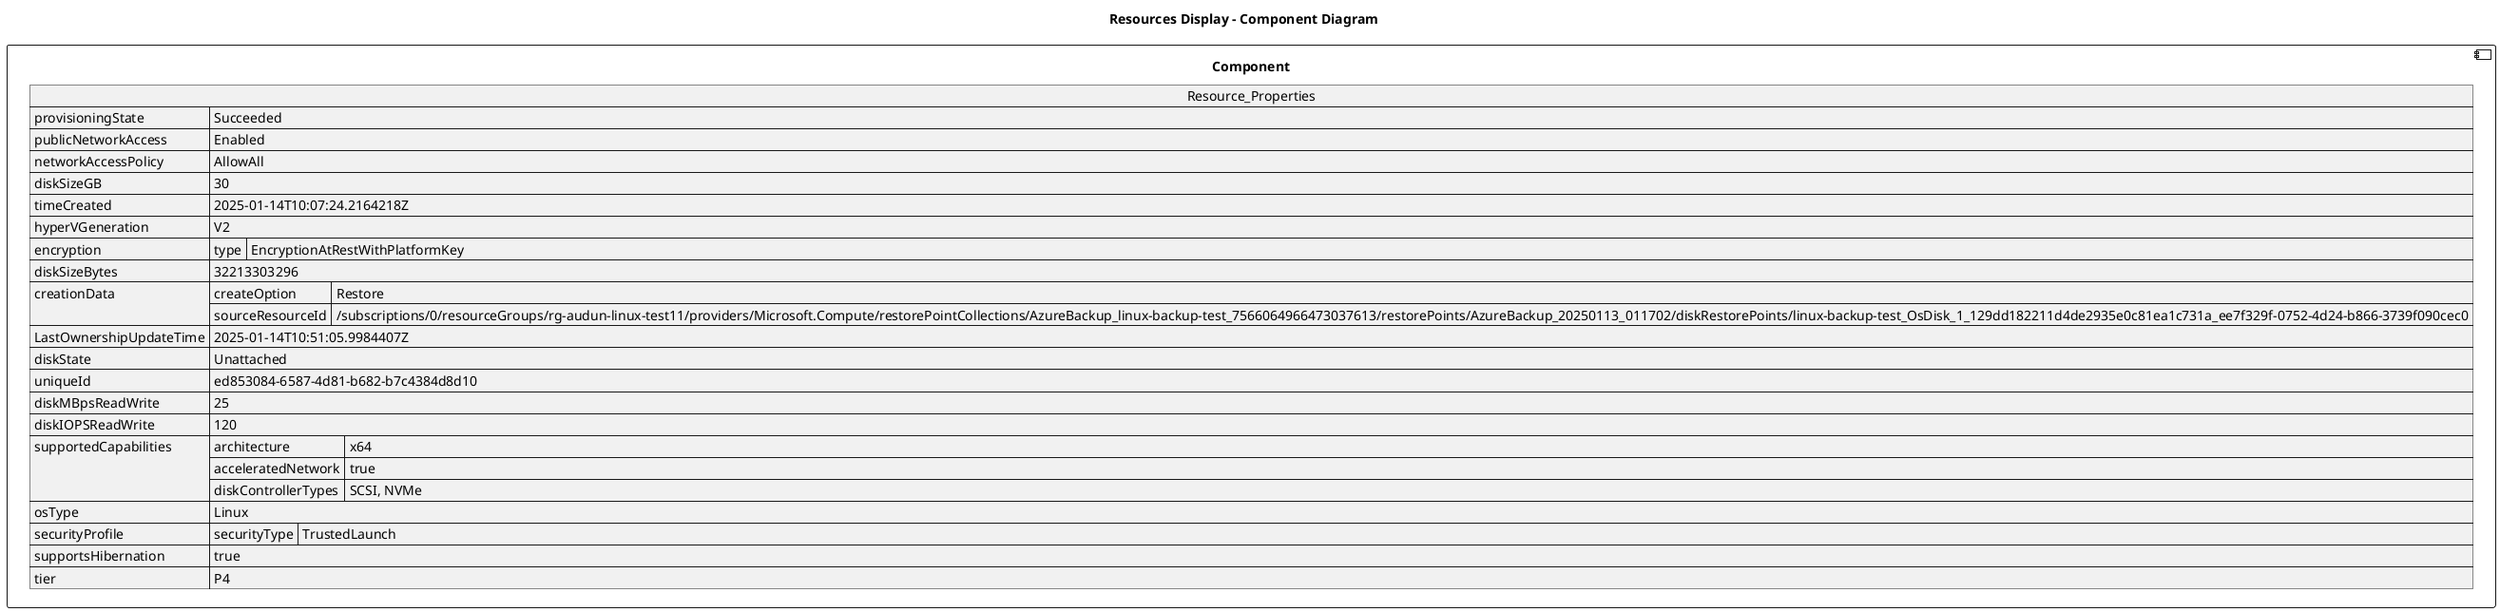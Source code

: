@startuml

title Resources Display - Component Diagram

component Component {

json  Resource_Properties {
  "provisioningState": "Succeeded",
  "publicNetworkAccess": "Enabled",
  "networkAccessPolicy": "AllowAll",
  "diskSizeGB": 30,
  "timeCreated": "2025-01-14T10:07:24.2164218Z",
  "hyperVGeneration": "V2",
  "encryption": {
    "type": "EncryptionAtRestWithPlatformKey"
  },
  "diskSizeBytes": 32213303296,
  "creationData": {
    "createOption": "Restore",
    "sourceResourceId": "/subscriptions/0/resourceGroups/rg-audun-linux-test11/providers/Microsoft.Compute/restorePointCollections/AzureBackup_linux-backup-test_7566064966473037613/restorePoints/AzureBackup_20250113_011702/diskRestorePoints/linux-backup-test_OsDisk_1_129dd182211d4de2935e0c81ea1c731a_ee7f329f-0752-4d24-b866-3739f090cec0"
  },
  "LastOwnershipUpdateTime": "2025-01-14T10:51:05.9984407Z",
  "diskState": "Unattached",
  "uniqueId": "ed853084-6587-4d81-b682-b7c4384d8d10",
  "diskMBpsReadWrite": 25,
  "diskIOPSReadWrite": 120,
  "supportedCapabilities": {
    "architecture": "x64",
    "acceleratedNetwork": true,
    "diskControllerTypes": "SCSI, NVMe"
  },
  "osType": "Linux",
  "securityProfile": {
    "securityType": "TrustedLaunch"
  },
  "supportsHibernation": true,
  "tier": "P4"
}
}
@enduml

